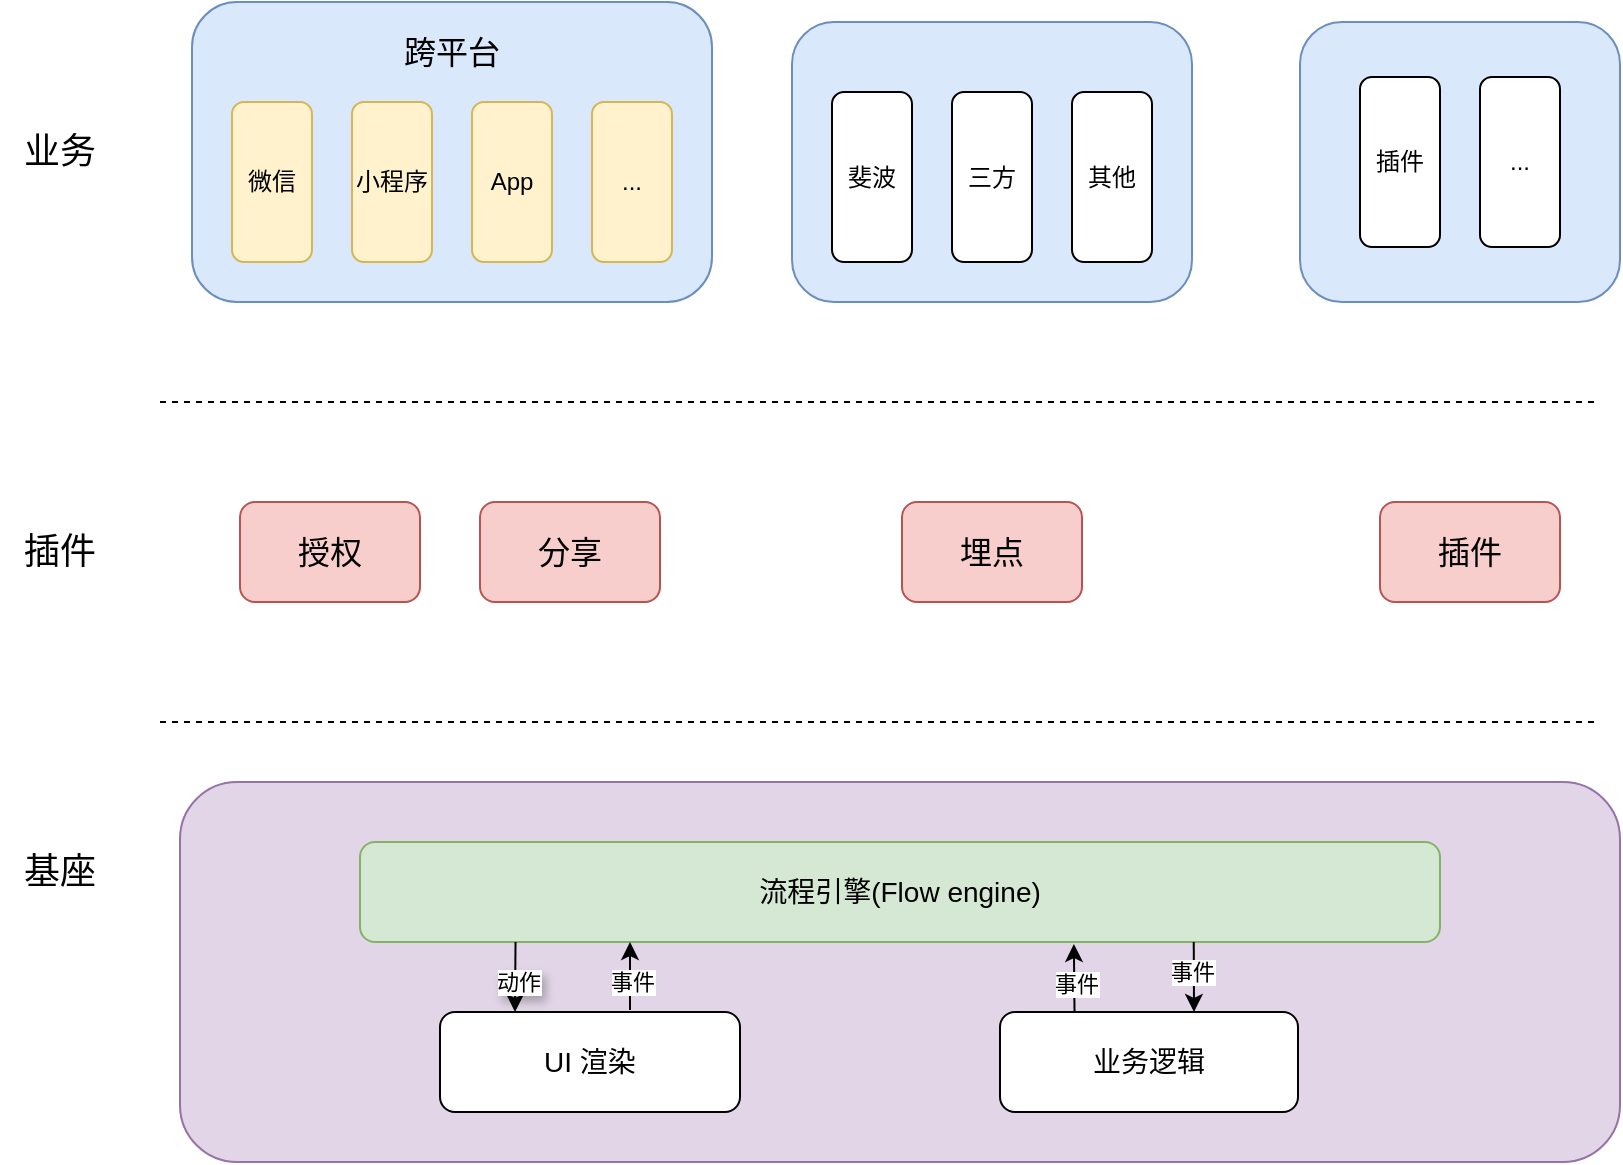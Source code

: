 <mxfile version="26.2.15">
  <diagram name="第 1 页" id="vRpVN7Ww9zRFHD6vS2Fb">
    <mxGraphModel dx="1018" dy="655" grid="1" gridSize="10" guides="1" tooltips="1" connect="1" arrows="1" fold="1" page="1" pageScale="1" pageWidth="827" pageHeight="1169" math="0" shadow="0">
      <root>
        <mxCell id="0" />
        <mxCell id="1" parent="0" />
        <mxCell id="VtzdXUfwaXoc7ZhcKhH5-1" value="" style="endArrow=none;dashed=1;html=1;rounded=0;" edge="1" parent="1">
          <mxGeometry width="50" height="50" relative="1" as="geometry">
            <mxPoint x="100" y="250" as="sourcePoint" />
            <mxPoint x="820" y="250" as="targetPoint" />
          </mxGeometry>
        </mxCell>
        <mxCell id="VtzdXUfwaXoc7ZhcKhH5-9" value="" style="group;fontSize=14;" vertex="1" connectable="0" parent="1">
          <mxGeometry x="116" y="50" width="260" height="150" as="geometry" />
        </mxCell>
        <mxCell id="VtzdXUfwaXoc7ZhcKhH5-2" value="" style="rounded=1;whiteSpace=wrap;html=1;fillColor=#dae8fc;strokeColor=#6c8ebf;" vertex="1" parent="VtzdXUfwaXoc7ZhcKhH5-9">
          <mxGeometry width="260" height="150" as="geometry" />
        </mxCell>
        <mxCell id="VtzdXUfwaXoc7ZhcKhH5-3" value="微信" style="rounded=1;whiteSpace=wrap;html=1;flipV=0;flipH=0;fillColor=#fff2cc;strokeColor=#d6b656;" vertex="1" parent="VtzdXUfwaXoc7ZhcKhH5-9">
          <mxGeometry x="20" y="50" width="40" height="80" as="geometry" />
        </mxCell>
        <mxCell id="VtzdXUfwaXoc7ZhcKhH5-4" value="小程序&lt;span style=&quot;color: rgba(0, 0, 0, 0); font-family: monospace; font-size: 0px; text-align: start; text-wrap-mode: nowrap;&quot;&gt;%3CmxGraphModel%3E%3Croot%3E%3CmxCell%20id%3D%220%22%2F%3E%3CmxCell%20id%3D%221%22%20parent%3D%220%22%2F%3E%3CmxCell%20id%3D%222%22%20value%3D%22%E5%BE%AE%E4%BF%A1%22%20style%3D%22rounded%3D1%3BwhiteSpace%3Dwrap%3Bhtml%3D1%3BflipV%3D0%3BflipH%3D0%3B%22%20vertex%3D%221%22%20parent%3D%221%22%3E%3CmxGeometry%20x%3D%22200%22%20y%3D%2290%22%20width%3D%2240%22%20height%3D%2280%22%20as%3D%22geometry%22%2F%3E%3C%2FmxCell%3E%3C%2Froot%3E%3C%2FmxGraphModel%3E&lt;/span&gt;" style="rounded=1;whiteSpace=wrap;html=1;flipV=0;flipH=0;fillColor=#fff2cc;strokeColor=#d6b656;" vertex="1" parent="VtzdXUfwaXoc7ZhcKhH5-9">
          <mxGeometry x="80" y="50" width="40" height="80" as="geometry" />
        </mxCell>
        <mxCell id="VtzdXUfwaXoc7ZhcKhH5-5" value="App" style="rounded=1;whiteSpace=wrap;html=1;flipV=0;flipH=0;fillColor=#fff2cc;strokeColor=#d6b656;" vertex="1" parent="VtzdXUfwaXoc7ZhcKhH5-9">
          <mxGeometry x="140" y="50" width="40" height="80" as="geometry" />
        </mxCell>
        <mxCell id="VtzdXUfwaXoc7ZhcKhH5-6" value="..." style="rounded=1;whiteSpace=wrap;html=1;flipV=0;flipH=0;fillColor=#fff2cc;strokeColor=#d6b656;" vertex="1" parent="VtzdXUfwaXoc7ZhcKhH5-9">
          <mxGeometry x="200" y="50" width="40" height="80" as="geometry" />
        </mxCell>
        <mxCell id="VtzdXUfwaXoc7ZhcKhH5-7" value="跨平台" style="text;html=1;align=center;verticalAlign=middle;whiteSpace=wrap;rounded=0;fontSize=16;" vertex="1" parent="VtzdXUfwaXoc7ZhcKhH5-9">
          <mxGeometry x="100" y="10" width="60" height="30" as="geometry" />
        </mxCell>
        <mxCell id="VtzdXUfwaXoc7ZhcKhH5-13" value="" style="group" vertex="1" connectable="0" parent="1">
          <mxGeometry x="416" y="60" width="200" height="140" as="geometry" />
        </mxCell>
        <mxCell id="VtzdXUfwaXoc7ZhcKhH5-8" value="" style="rounded=1;whiteSpace=wrap;html=1;fillColor=#dae8fc;strokeColor=#6c8ebf;" vertex="1" parent="VtzdXUfwaXoc7ZhcKhH5-13">
          <mxGeometry width="200" height="140" as="geometry" />
        </mxCell>
        <mxCell id="VtzdXUfwaXoc7ZhcKhH5-10" value="斐波" style="rounded=1;whiteSpace=wrap;html=1;" vertex="1" parent="VtzdXUfwaXoc7ZhcKhH5-13">
          <mxGeometry x="20" y="35" width="40" height="85" as="geometry" />
        </mxCell>
        <mxCell id="VtzdXUfwaXoc7ZhcKhH5-11" value="三方" style="rounded=1;whiteSpace=wrap;html=1;" vertex="1" parent="VtzdXUfwaXoc7ZhcKhH5-13">
          <mxGeometry x="80" y="35" width="40" height="85" as="geometry" />
        </mxCell>
        <mxCell id="VtzdXUfwaXoc7ZhcKhH5-12" value="其他" style="rounded=1;whiteSpace=wrap;html=1;" vertex="1" parent="VtzdXUfwaXoc7ZhcKhH5-13">
          <mxGeometry x="140" y="35" width="40" height="85" as="geometry" />
        </mxCell>
        <mxCell id="VtzdXUfwaXoc7ZhcKhH5-15" value="" style="rounded=1;whiteSpace=wrap;html=1;fillColor=#dae8fc;strokeColor=#6c8ebf;" vertex="1" parent="1">
          <mxGeometry x="670" y="60" width="160" height="140" as="geometry" />
        </mxCell>
        <mxCell id="VtzdXUfwaXoc7ZhcKhH5-16" value="插件" style="rounded=1;whiteSpace=wrap;html=1;" vertex="1" parent="1">
          <mxGeometry x="700" y="87.5" width="40" height="85" as="geometry" />
        </mxCell>
        <mxCell id="VtzdXUfwaXoc7ZhcKhH5-17" value="..." style="rounded=1;whiteSpace=wrap;html=1;" vertex="1" parent="1">
          <mxGeometry x="760" y="87.5" width="40" height="85" as="geometry" />
        </mxCell>
        <mxCell id="VtzdXUfwaXoc7ZhcKhH5-19" value="业务" style="text;html=1;align=center;verticalAlign=middle;whiteSpace=wrap;rounded=0;fontSize=18;" vertex="1" parent="1">
          <mxGeometry x="20" y="110" width="60" height="30" as="geometry" />
        </mxCell>
        <mxCell id="VtzdXUfwaXoc7ZhcKhH5-20" value="授权" style="rounded=1;whiteSpace=wrap;html=1;fontSize=16;fillColor=#f8cecc;strokeColor=#b85450;" vertex="1" parent="1">
          <mxGeometry x="140" y="300" width="90" height="50" as="geometry" />
        </mxCell>
        <mxCell id="VtzdXUfwaXoc7ZhcKhH5-21" value="分享" style="rounded=1;whiteSpace=wrap;html=1;fontSize=16;fillColor=#f8cecc;strokeColor=#b85450;" vertex="1" parent="1">
          <mxGeometry x="260" y="300" width="90" height="50" as="geometry" />
        </mxCell>
        <mxCell id="VtzdXUfwaXoc7ZhcKhH5-22" value="插件" style="rounded=1;whiteSpace=wrap;html=1;fontSize=16;fillColor=#f8cecc;strokeColor=#b85450;" vertex="1" parent="1">
          <mxGeometry x="710" y="300" width="90" height="50" as="geometry" />
        </mxCell>
        <mxCell id="VtzdXUfwaXoc7ZhcKhH5-23" value="埋点" style="rounded=1;whiteSpace=wrap;html=1;fontSize=16;fillColor=#f8cecc;strokeColor=#b85450;" vertex="1" parent="1">
          <mxGeometry x="471" y="300" width="90" height="50" as="geometry" />
        </mxCell>
        <mxCell id="VtzdXUfwaXoc7ZhcKhH5-25" value="插件" style="text;html=1;align=center;verticalAlign=middle;whiteSpace=wrap;rounded=0;fontSize=18;" vertex="1" parent="1">
          <mxGeometry x="20" y="310" width="60" height="30" as="geometry" />
        </mxCell>
        <mxCell id="VtzdXUfwaXoc7ZhcKhH5-26" value="" style="endArrow=none;dashed=1;html=1;rounded=0;" edge="1" parent="1">
          <mxGeometry width="50" height="50" relative="1" as="geometry">
            <mxPoint x="100" y="410" as="sourcePoint" />
            <mxPoint x="820" y="410" as="targetPoint" />
            <Array as="points">
              <mxPoint x="280" y="410" />
              <mxPoint x="460" y="410" />
            </Array>
          </mxGeometry>
        </mxCell>
        <mxCell id="VtzdXUfwaXoc7ZhcKhH5-27" value="基座" style="text;html=1;align=center;verticalAlign=middle;whiteSpace=wrap;rounded=0;fontSize=18;" vertex="1" parent="1">
          <mxGeometry x="20" y="470" width="60" height="30" as="geometry" />
        </mxCell>
        <mxCell id="VtzdXUfwaXoc7ZhcKhH5-28" value="" style="rounded=1;whiteSpace=wrap;html=1;fillColor=#e1d5e7;strokeColor=#9673a6;" vertex="1" parent="1">
          <mxGeometry x="110" y="440" width="720" height="190" as="geometry" />
        </mxCell>
        <mxCell id="VtzdXUfwaXoc7ZhcKhH5-29" value="流程引擎(Flow engine)" style="rounded=1;whiteSpace=wrap;html=1;fontSize=14;fillColor=#d5e8d4;strokeColor=#82b366;" vertex="1" parent="1">
          <mxGeometry x="200" y="470" width="540" height="50" as="geometry" />
        </mxCell>
        <mxCell id="VtzdXUfwaXoc7ZhcKhH5-30" value="UI 渲染" style="rounded=1;whiteSpace=wrap;html=1;fontSize=14;" vertex="1" parent="1">
          <mxGeometry x="240" y="555" width="150" height="50" as="geometry" />
        </mxCell>
        <mxCell id="VtzdXUfwaXoc7ZhcKhH5-31" value="业务逻辑" style="rounded=1;whiteSpace=wrap;html=1;fontSize=14;" vertex="1" parent="1">
          <mxGeometry x="520" y="555" width="149" height="50" as="geometry" />
        </mxCell>
        <mxCell id="VtzdXUfwaXoc7ZhcKhH5-32" value="" style="endArrow=classic;html=1;rounded=0;entryX=0.25;entryY=0;entryDx=0;entryDy=0;exitX=0.144;exitY=1;exitDx=0;exitDy=0;exitPerimeter=0;" edge="1" parent="1" source="VtzdXUfwaXoc7ZhcKhH5-29" target="VtzdXUfwaXoc7ZhcKhH5-30">
          <mxGeometry width="50" height="50" relative="1" as="geometry">
            <mxPoint x="280" y="520" as="sourcePoint" />
            <mxPoint x="330" y="470" as="targetPoint" />
          </mxGeometry>
        </mxCell>
        <mxCell id="VtzdXUfwaXoc7ZhcKhH5-35" value="动作" style="edgeLabel;html=1;align=center;verticalAlign=middle;resizable=0;points=[];labelBackgroundColor=light-dark(#FFFFFF,#EDEDED);textShadow=1;" vertex="1" connectable="0" parent="VtzdXUfwaXoc7ZhcKhH5-32">
          <mxGeometry x="0.142" y="1" relative="1" as="geometry">
            <mxPoint as="offset" />
          </mxGeometry>
        </mxCell>
        <mxCell id="VtzdXUfwaXoc7ZhcKhH5-33" value="" style="endArrow=classic;html=1;rounded=0;" edge="1" parent="1">
          <mxGeometry width="50" height="50" relative="1" as="geometry">
            <mxPoint x="335" y="554" as="sourcePoint" />
            <mxPoint x="335" y="520" as="targetPoint" />
          </mxGeometry>
        </mxCell>
        <mxCell id="VtzdXUfwaXoc7ZhcKhH5-34" value="事件" style="edgeLabel;html=1;align=center;verticalAlign=middle;resizable=0;points=[];" vertex="1" connectable="0" parent="VtzdXUfwaXoc7ZhcKhH5-33">
          <mxGeometry x="-0.176" y="-1" relative="1" as="geometry">
            <mxPoint as="offset" />
          </mxGeometry>
        </mxCell>
        <mxCell id="VtzdXUfwaXoc7ZhcKhH5-36" value="" style="endArrow=classic;html=1;rounded=0;entryX=0.661;entryY=1.02;entryDx=0;entryDy=0;entryPerimeter=0;exitX=0.25;exitY=0;exitDx=0;exitDy=0;" edge="1" parent="1" source="VtzdXUfwaXoc7ZhcKhH5-31" target="VtzdXUfwaXoc7ZhcKhH5-29">
          <mxGeometry width="50" height="50" relative="1" as="geometry">
            <mxPoint x="345" y="564" as="sourcePoint" />
            <mxPoint x="345" y="530" as="targetPoint" />
          </mxGeometry>
        </mxCell>
        <mxCell id="VtzdXUfwaXoc7ZhcKhH5-37" value="事件" style="edgeLabel;html=1;align=center;verticalAlign=middle;resizable=0;points=[];" vertex="1" connectable="0" parent="VtzdXUfwaXoc7ZhcKhH5-36">
          <mxGeometry x="-0.176" y="-1" relative="1" as="geometry">
            <mxPoint as="offset" />
          </mxGeometry>
        </mxCell>
        <mxCell id="VtzdXUfwaXoc7ZhcKhH5-38" value="" style="endArrow=classic;html=1;rounded=0;exitX=0.772;exitY=1;exitDx=0;exitDy=0;exitPerimeter=0;entryX=0.651;entryY=0;entryDx=0;entryDy=0;entryPerimeter=0;" edge="1" parent="1" source="VtzdXUfwaXoc7ZhcKhH5-29" target="VtzdXUfwaXoc7ZhcKhH5-31">
          <mxGeometry width="50" height="50" relative="1" as="geometry">
            <mxPoint x="567" y="565" as="sourcePoint" />
            <mxPoint x="617" y="550" as="targetPoint" />
          </mxGeometry>
        </mxCell>
        <mxCell id="VtzdXUfwaXoc7ZhcKhH5-39" value="事件" style="edgeLabel;html=1;align=center;verticalAlign=middle;resizable=0;points=[];" vertex="1" connectable="0" parent="VtzdXUfwaXoc7ZhcKhH5-38">
          <mxGeometry x="-0.176" y="-1" relative="1" as="geometry">
            <mxPoint as="offset" />
          </mxGeometry>
        </mxCell>
      </root>
    </mxGraphModel>
  </diagram>
</mxfile>
